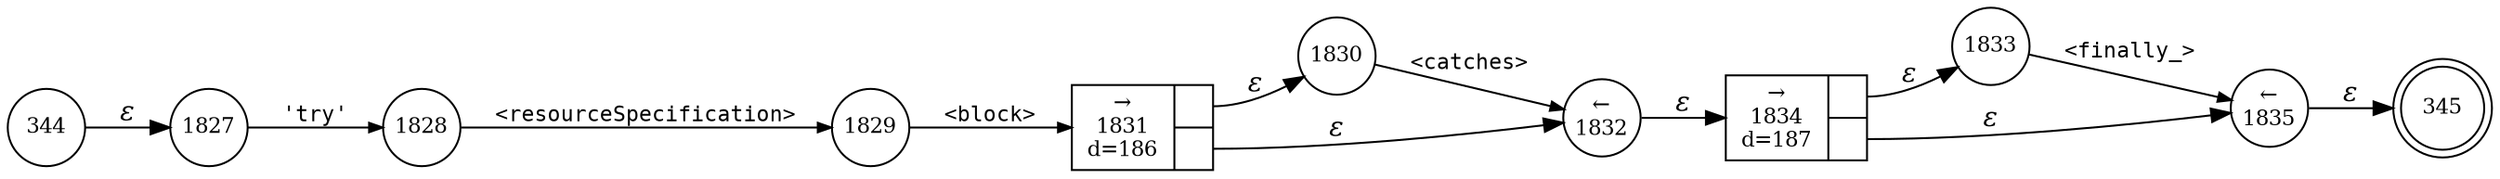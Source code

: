 digraph ATN {
rankdir=LR;
s345[fontsize=11, label="345", shape=doublecircle, fixedsize=true, width=.6];
s1827[fontsize=11,label="1827", shape=circle, fixedsize=true, width=.55, peripheries=1];
s1828[fontsize=11,label="1828", shape=circle, fixedsize=true, width=.55, peripheries=1];
s1829[fontsize=11,label="1829", shape=circle, fixedsize=true, width=.55, peripheries=1];
s1830[fontsize=11,label="1830", shape=circle, fixedsize=true, width=.55, peripheries=1];
s1831[fontsize=11,label="{&rarr;\n1831\nd=186|{<p0>|<p1>}}", shape=record, fixedsize=false, peripheries=1];
s344[fontsize=11,label="344", shape=circle, fixedsize=true, width=.55, peripheries=1];
s1832[fontsize=11,label="&larr;\n1832", shape=circle, fixedsize=true, width=.55, peripheries=1];
s1833[fontsize=11,label="1833", shape=circle, fixedsize=true, width=.55, peripheries=1];
s1834[fontsize=11,label="{&rarr;\n1834\nd=187|{<p0>|<p1>}}", shape=record, fixedsize=false, peripheries=1];
s1835[fontsize=11,label="&larr;\n1835", shape=circle, fixedsize=true, width=.55, peripheries=1];
s344 -> s1827 [fontname="Times-Italic", label="&epsilon;"];
s1827 -> s1828 [fontsize=11, fontname="Courier", arrowsize=.7, label = "'try'", arrowhead = normal];
s1828 -> s1829 [fontsize=11, fontname="Courier", arrowsize=.7, label = "<resourceSpecification>", arrowhead = normal];
s1829 -> s1831 [fontsize=11, fontname="Courier", arrowsize=.7, label = "<block>", arrowhead = normal];
s1831:p0 -> s1830 [fontname="Times-Italic", label="&epsilon;"];
s1831:p1 -> s1832 [fontname="Times-Italic", label="&epsilon;"];
s1830 -> s1832 [fontsize=11, fontname="Courier", arrowsize=.7, label = "<catches>", arrowhead = normal];
s1832 -> s1834 [fontname="Times-Italic", label="&epsilon;"];
s1834:p0 -> s1833 [fontname="Times-Italic", label="&epsilon;"];
s1834:p1 -> s1835 [fontname="Times-Italic", label="&epsilon;"];
s1833 -> s1835 [fontsize=11, fontname="Courier", arrowsize=.7, label = "<finally_>", arrowhead = normal];
s1835 -> s345 [fontname="Times-Italic", label="&epsilon;"];
}